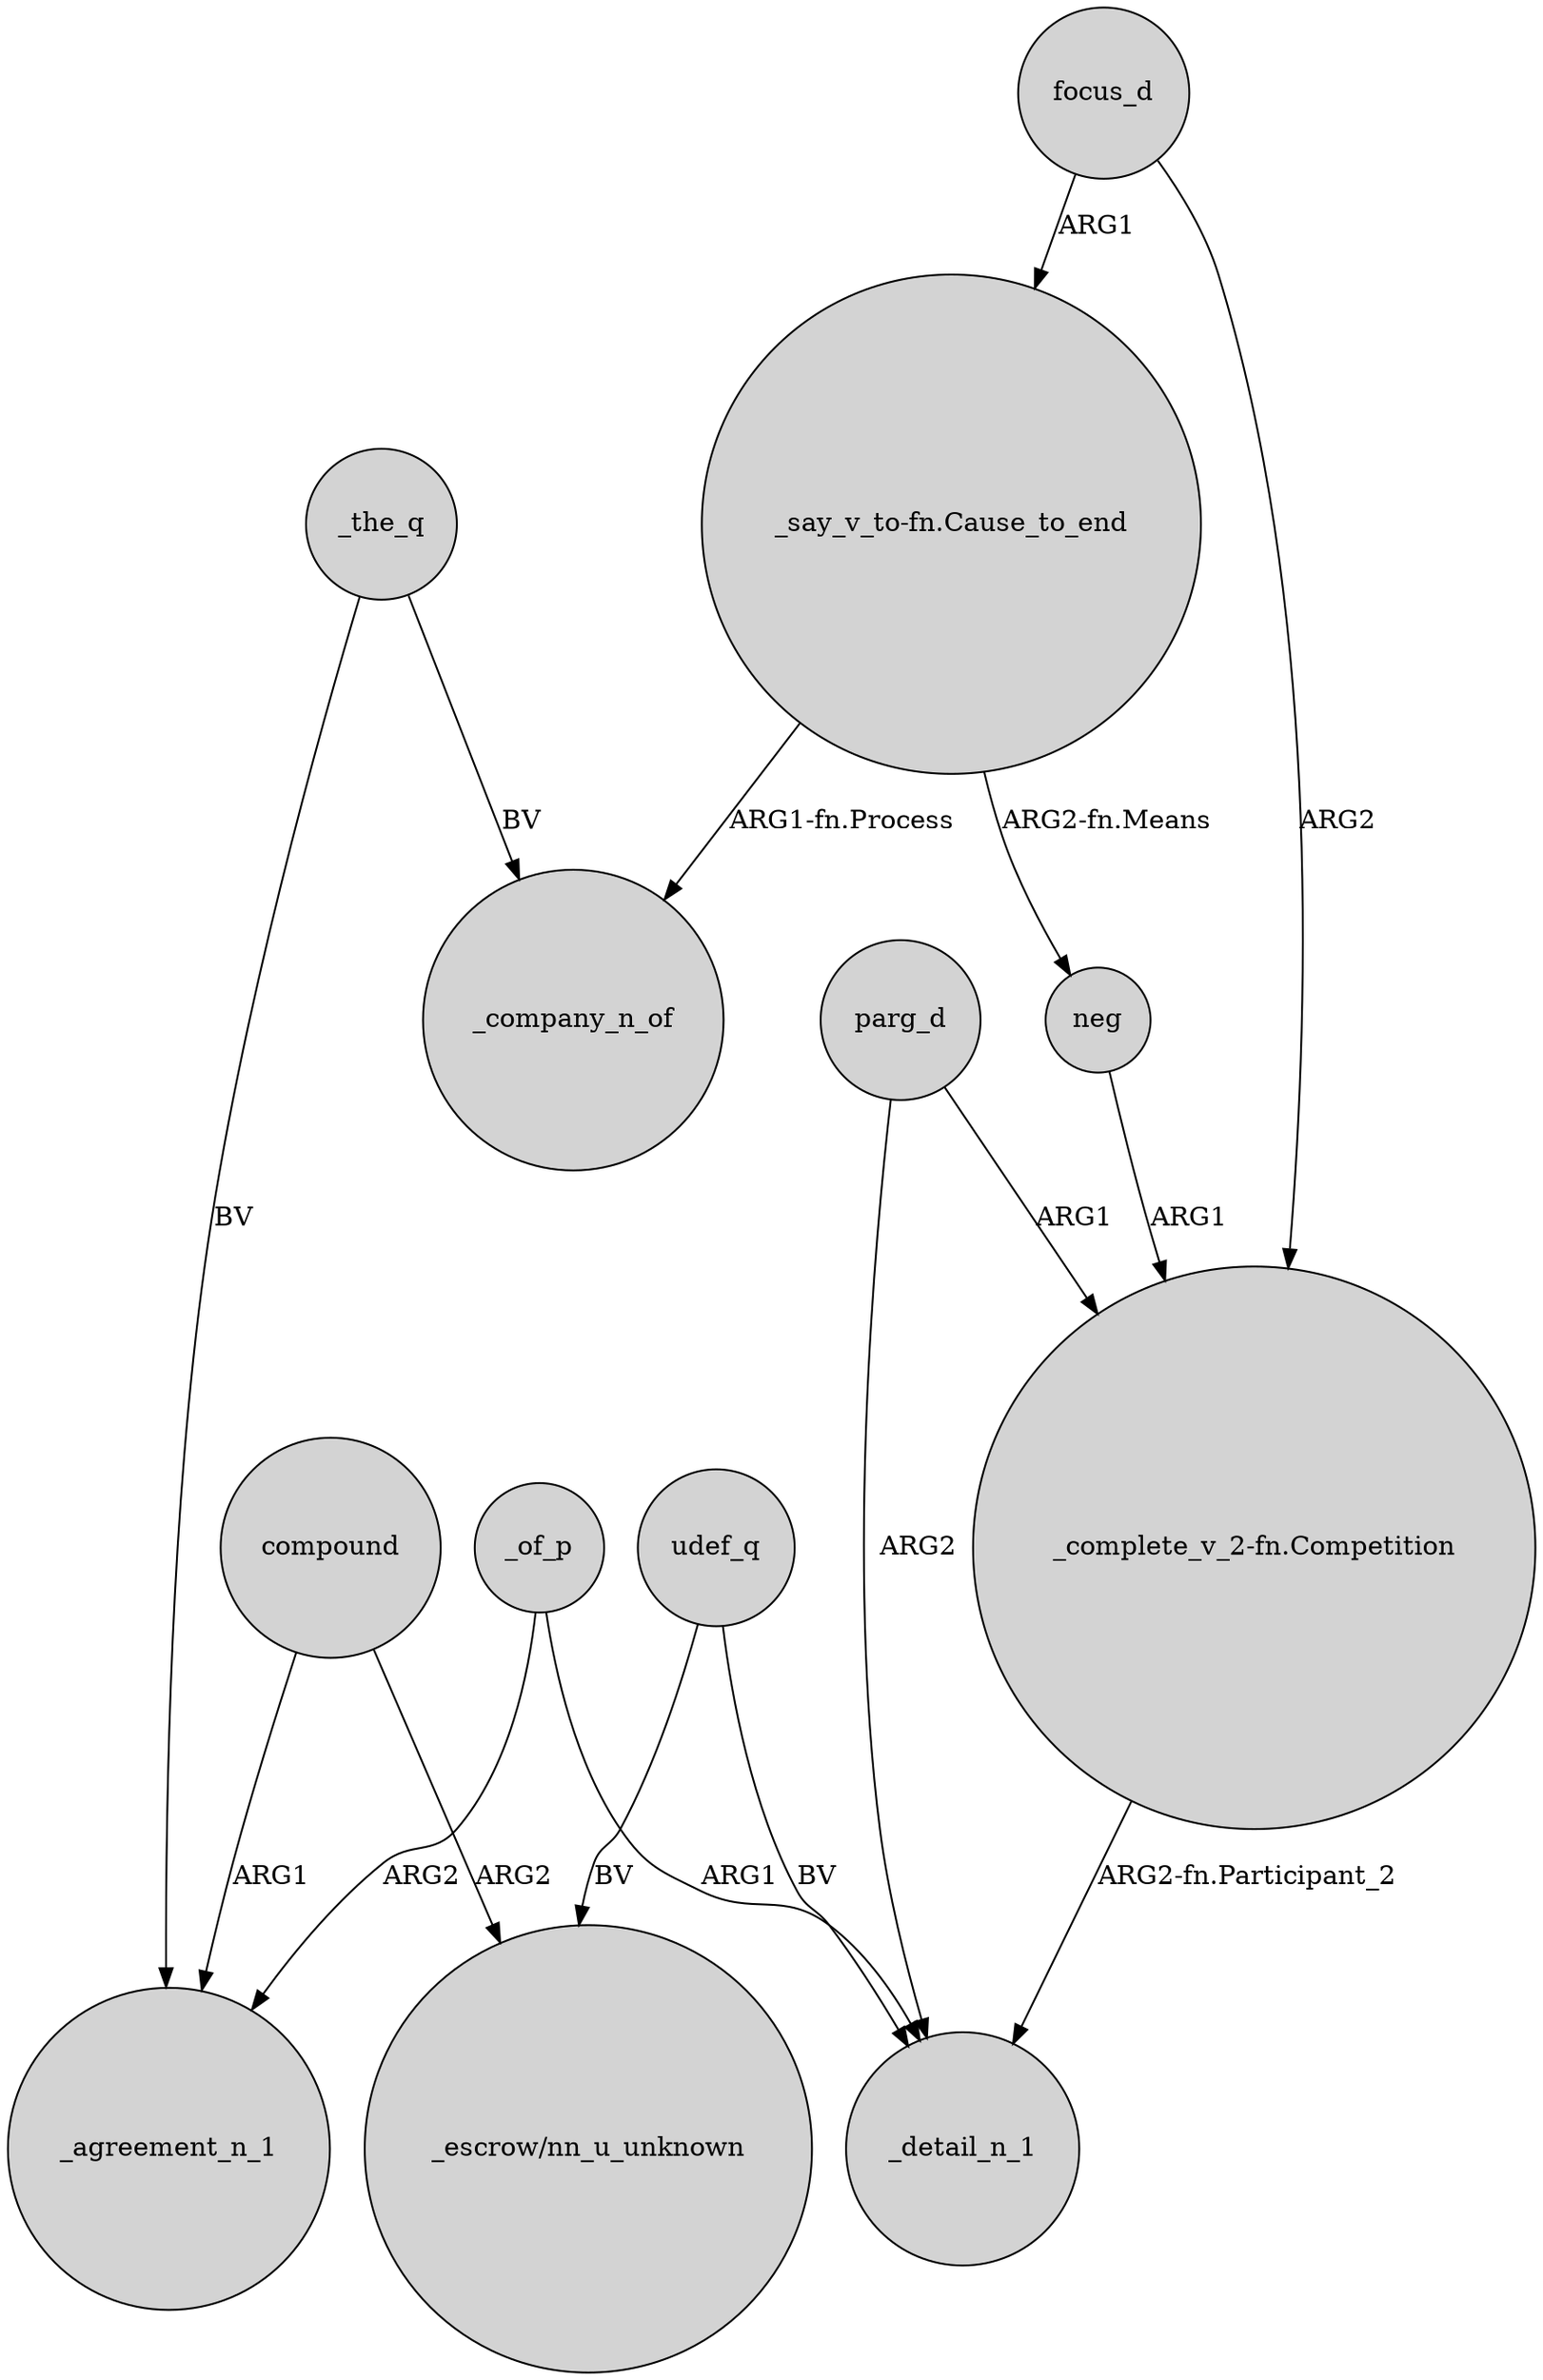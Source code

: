 digraph {
	node [shape=circle style=filled]
	_of_p -> _agreement_n_1 [label=ARG2]
	"_say_v_to-fn.Cause_to_end" -> neg [label="ARG2-fn.Means"]
	_the_q -> _agreement_n_1 [label=BV]
	parg_d -> "_complete_v_2-fn.Competition" [label=ARG1]
	udef_q -> _detail_n_1 [label=BV]
	"_say_v_to-fn.Cause_to_end" -> _company_n_of [label="ARG1-fn.Process"]
	focus_d -> "_complete_v_2-fn.Competition" [label=ARG2]
	_of_p -> _detail_n_1 [label=ARG1]
	compound -> _agreement_n_1 [label=ARG1]
	parg_d -> _detail_n_1 [label=ARG2]
	compound -> "_escrow/nn_u_unknown" [label=ARG2]
	neg -> "_complete_v_2-fn.Competition" [label=ARG1]
	focus_d -> "_say_v_to-fn.Cause_to_end" [label=ARG1]
	_the_q -> _company_n_of [label=BV]
	udef_q -> "_escrow/nn_u_unknown" [label=BV]
	"_complete_v_2-fn.Competition" -> _detail_n_1 [label="ARG2-fn.Participant_2"]
}
